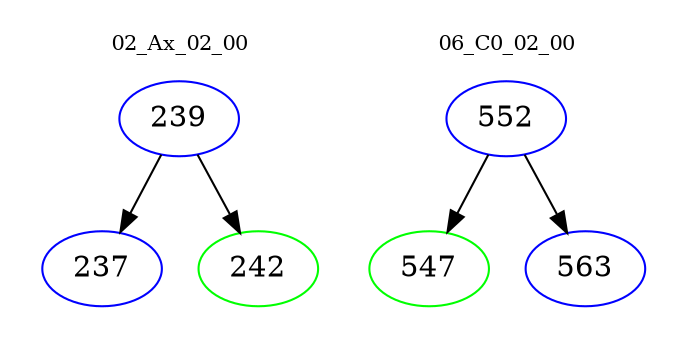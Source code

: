 digraph{
subgraph cluster_0 {
color = white
label = "02_Ax_02_00";
fontsize=10;
T0_239 [label="239", color="blue"]
T0_239 -> T0_237 [color="black"]
T0_237 [label="237", color="blue"]
T0_239 -> T0_242 [color="black"]
T0_242 [label="242", color="green"]
}
subgraph cluster_1 {
color = white
label = "06_C0_02_00";
fontsize=10;
T1_552 [label="552", color="blue"]
T1_552 -> T1_547 [color="black"]
T1_547 [label="547", color="green"]
T1_552 -> T1_563 [color="black"]
T1_563 [label="563", color="blue"]
}
}
